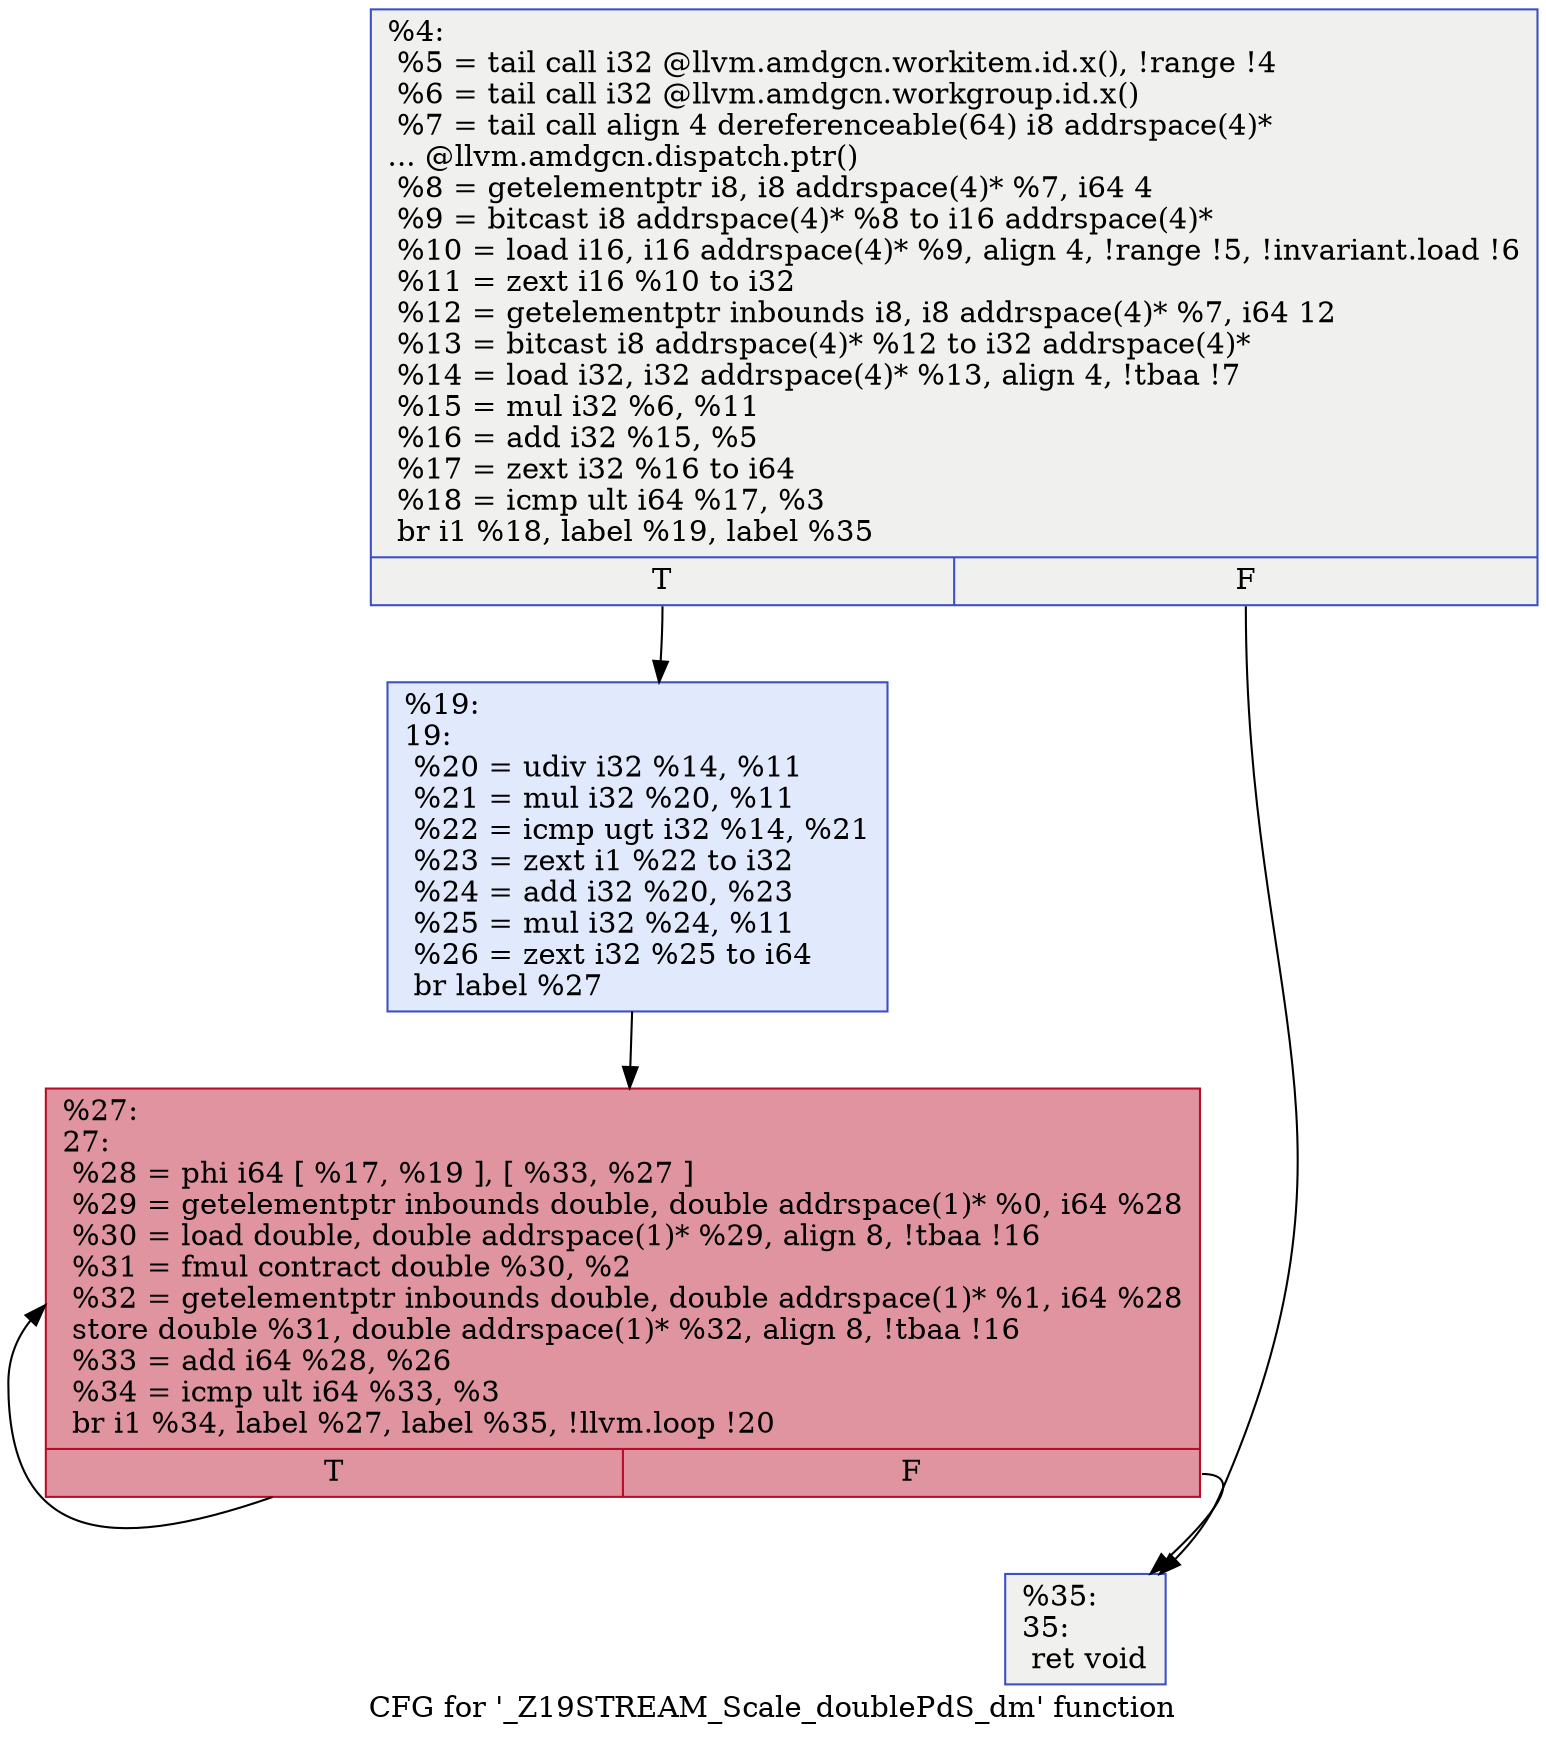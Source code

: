 digraph "CFG for '_Z19STREAM_Scale_doublePdS_dm' function" {
	label="CFG for '_Z19STREAM_Scale_doublePdS_dm' function";

	Node0x50784b0 [shape=record,color="#3d50c3ff", style=filled, fillcolor="#dedcdb70",label="{%4:\l  %5 = tail call i32 @llvm.amdgcn.workitem.id.x(), !range !4\l  %6 = tail call i32 @llvm.amdgcn.workgroup.id.x()\l  %7 = tail call align 4 dereferenceable(64) i8 addrspace(4)*\l... @llvm.amdgcn.dispatch.ptr()\l  %8 = getelementptr i8, i8 addrspace(4)* %7, i64 4\l  %9 = bitcast i8 addrspace(4)* %8 to i16 addrspace(4)*\l  %10 = load i16, i16 addrspace(4)* %9, align 4, !range !5, !invariant.load !6\l  %11 = zext i16 %10 to i32\l  %12 = getelementptr inbounds i8, i8 addrspace(4)* %7, i64 12\l  %13 = bitcast i8 addrspace(4)* %12 to i32 addrspace(4)*\l  %14 = load i32, i32 addrspace(4)* %13, align 4, !tbaa !7\l  %15 = mul i32 %6, %11\l  %16 = add i32 %15, %5\l  %17 = zext i32 %16 to i64\l  %18 = icmp ult i64 %17, %3\l  br i1 %18, label %19, label %35\l|{<s0>T|<s1>F}}"];
	Node0x50784b0:s0 -> Node0x5078500;
	Node0x50784b0:s1 -> Node0x507a840;
	Node0x5078500 [shape=record,color="#3d50c3ff", style=filled, fillcolor="#b9d0f970",label="{%19:\l19:                                               \l  %20 = udiv i32 %14, %11\l  %21 = mul i32 %20, %11\l  %22 = icmp ugt i32 %14, %21\l  %23 = zext i1 %22 to i32\l  %24 = add i32 %20, %23\l  %25 = mul i32 %24, %11\l  %26 = zext i32 %25 to i64\l  br label %27\l}"];
	Node0x5078500 -> Node0x507ad30;
	Node0x507ad30 [shape=record,color="#b70d28ff", style=filled, fillcolor="#b70d2870",label="{%27:\l27:                                               \l  %28 = phi i64 [ %17, %19 ], [ %33, %27 ]\l  %29 = getelementptr inbounds double, double addrspace(1)* %0, i64 %28\l  %30 = load double, double addrspace(1)* %29, align 8, !tbaa !16\l  %31 = fmul contract double %30, %2\l  %32 = getelementptr inbounds double, double addrspace(1)* %1, i64 %28\l  store double %31, double addrspace(1)* %32, align 8, !tbaa !16\l  %33 = add i64 %28, %26\l  %34 = icmp ult i64 %33, %3\l  br i1 %34, label %27, label %35, !llvm.loop !20\l|{<s0>T|<s1>F}}"];
	Node0x507ad30:s0 -> Node0x507ad30;
	Node0x507ad30:s1 -> Node0x507a840;
	Node0x507a840 [shape=record,color="#3d50c3ff", style=filled, fillcolor="#dedcdb70",label="{%35:\l35:                                               \l  ret void\l}"];
}
